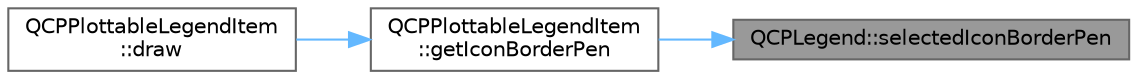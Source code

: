 digraph "QCPLegend::selectedIconBorderPen"
{
 // LATEX_PDF_SIZE
  bgcolor="transparent";
  edge [fontname=Helvetica,fontsize=10,labelfontname=Helvetica,labelfontsize=10];
  node [fontname=Helvetica,fontsize=10,shape=box,height=0.2,width=0.4];
  rankdir="RL";
  Node1 [label="QCPLegend::selectedIconBorderPen",height=0.2,width=0.4,color="gray40", fillcolor="grey60", style="filled", fontcolor="black",tooltip=" "];
  Node1 -> Node2 [dir="back",color="steelblue1",style="solid"];
  Node2 [label="QCPPlottableLegendItem\l::getIconBorderPen",height=0.2,width=0.4,color="grey40", fillcolor="white", style="filled",URL="$class_q_c_p_plottable_legend_item.html#afa81a8bd4434ec249efbbfc2a030a752",tooltip=" "];
  Node2 -> Node3 [dir="back",color="steelblue1",style="solid"];
  Node3 [label="QCPPlottableLegendItem\l::draw",height=0.2,width=0.4,color="grey40", fillcolor="white", style="filled",URL="$class_q_c_p_plottable_legend_item.html#a5838366619200e99680afa6d355d13fa",tooltip=" "];
}
